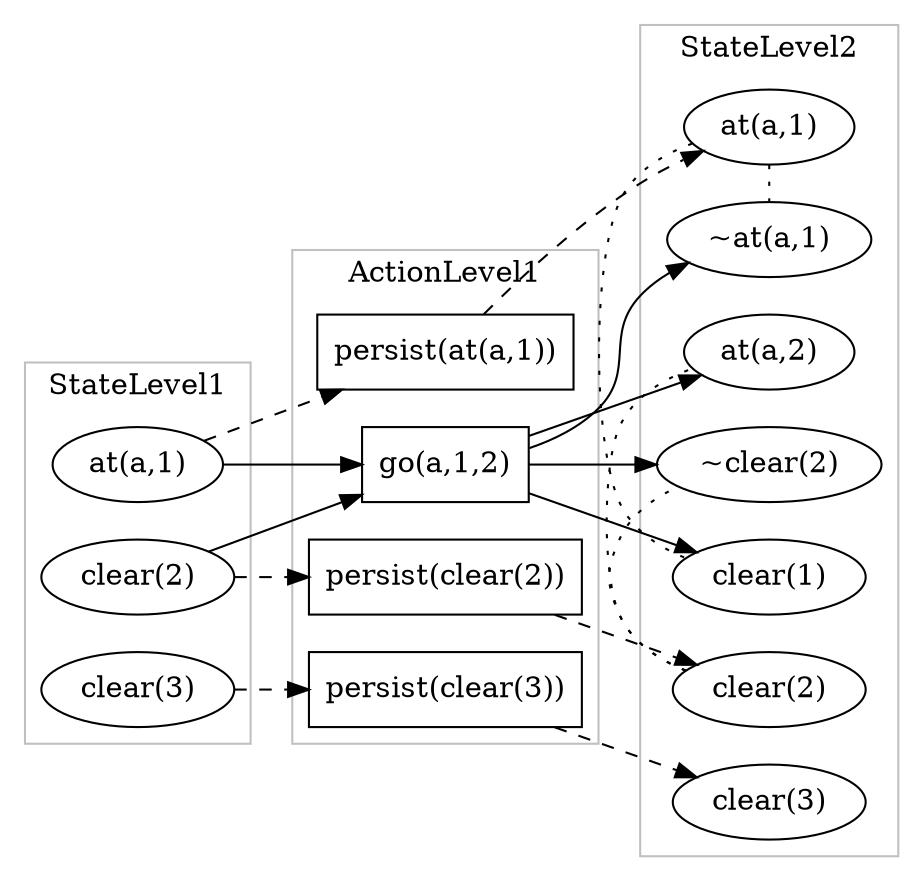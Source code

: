 digraph G {
	subgraph cluster_StateLevel1 {
		color=gray
		label=StateLevel1
		"at(a,1)1" [label="at(a,1)" shape=oval]
		"clear(2)1" [label="clear(2)" shape=oval]
		"clear(3)1" [label="clear(3)" shape=oval]
	}
	"at(a,1)2" -> "clear(1)2" [arrowhead=none constraint=false style=dotted]
	"at(a,1)2" -> "~at(a,1)2" [arrowhead=none constraint=false style=dotted]
	"clear(2)2" -> "at(a,2)2" [arrowhead=none constraint=false style=dotted]
	"clear(2)2" -> "~clear(2)2" [arrowhead=none constraint=false style=dotted]
	subgraph cluster_ActionLevel1 {
		color=gray
		label=ActionLevel1
		"persist(clear(3))1" [label="persist(clear(3))" shape=box]
		"persist(clear(2))1" [label="persist(clear(2))" shape=box]
		"persist(at(a,1))1" [label="persist(at(a,1))" shape=box]
		"go(a,1,2)1" [label="go(a,1,2)" shape=box]
		"persist(at(a,1))1" [label="persist(at(a,1))" shape=box]
	}
	subgraph cluster_StateLevel2 {
		color=gray
		label=StateLevel2
		"clear(3)2" [label="clear(3)" shape=oval]
		"clear(2)2" [label="clear(2)" shape=oval]
		"at(a,1)2" [label="at(a,1)" shape=oval]
		"~clear(2)2" [label="~clear(2)" shape=oval]
		"~at(a,1)2" [label="~at(a,1)" shape=oval]
		"clear(1)2" [label="clear(1)" shape=oval]
		"at(a,2)2" [label="at(a,2)" shape=oval]
	}
	"at(a,1)1" -> "persist(at(a,1))1" [style=dashed]
	"persist(at(a,1))1" -> "at(a,1)2" [style=dashed]
	"at(a,1)1" -> "go(a,1,2)1"
	"clear(2)1" -> "go(a,1,2)1"
	"go(a,1,2)1" -> "at(a,2)2"
	"go(a,1,2)1" -> "clear(1)2"
	"go(a,1,2)1" -> "~at(a,1)2"
	"go(a,1,2)1" -> "~clear(2)2"
	"clear(2)1" -> "persist(clear(2))1" [style=dashed]
	"persist(clear(2))1" -> "clear(2)2" [style=dashed]
	"clear(3)1" -> "persist(clear(3))1" [style=dashed]
	"persist(clear(3))1" -> "clear(3)2" [style=dashed]
	rankdir=LR
}
